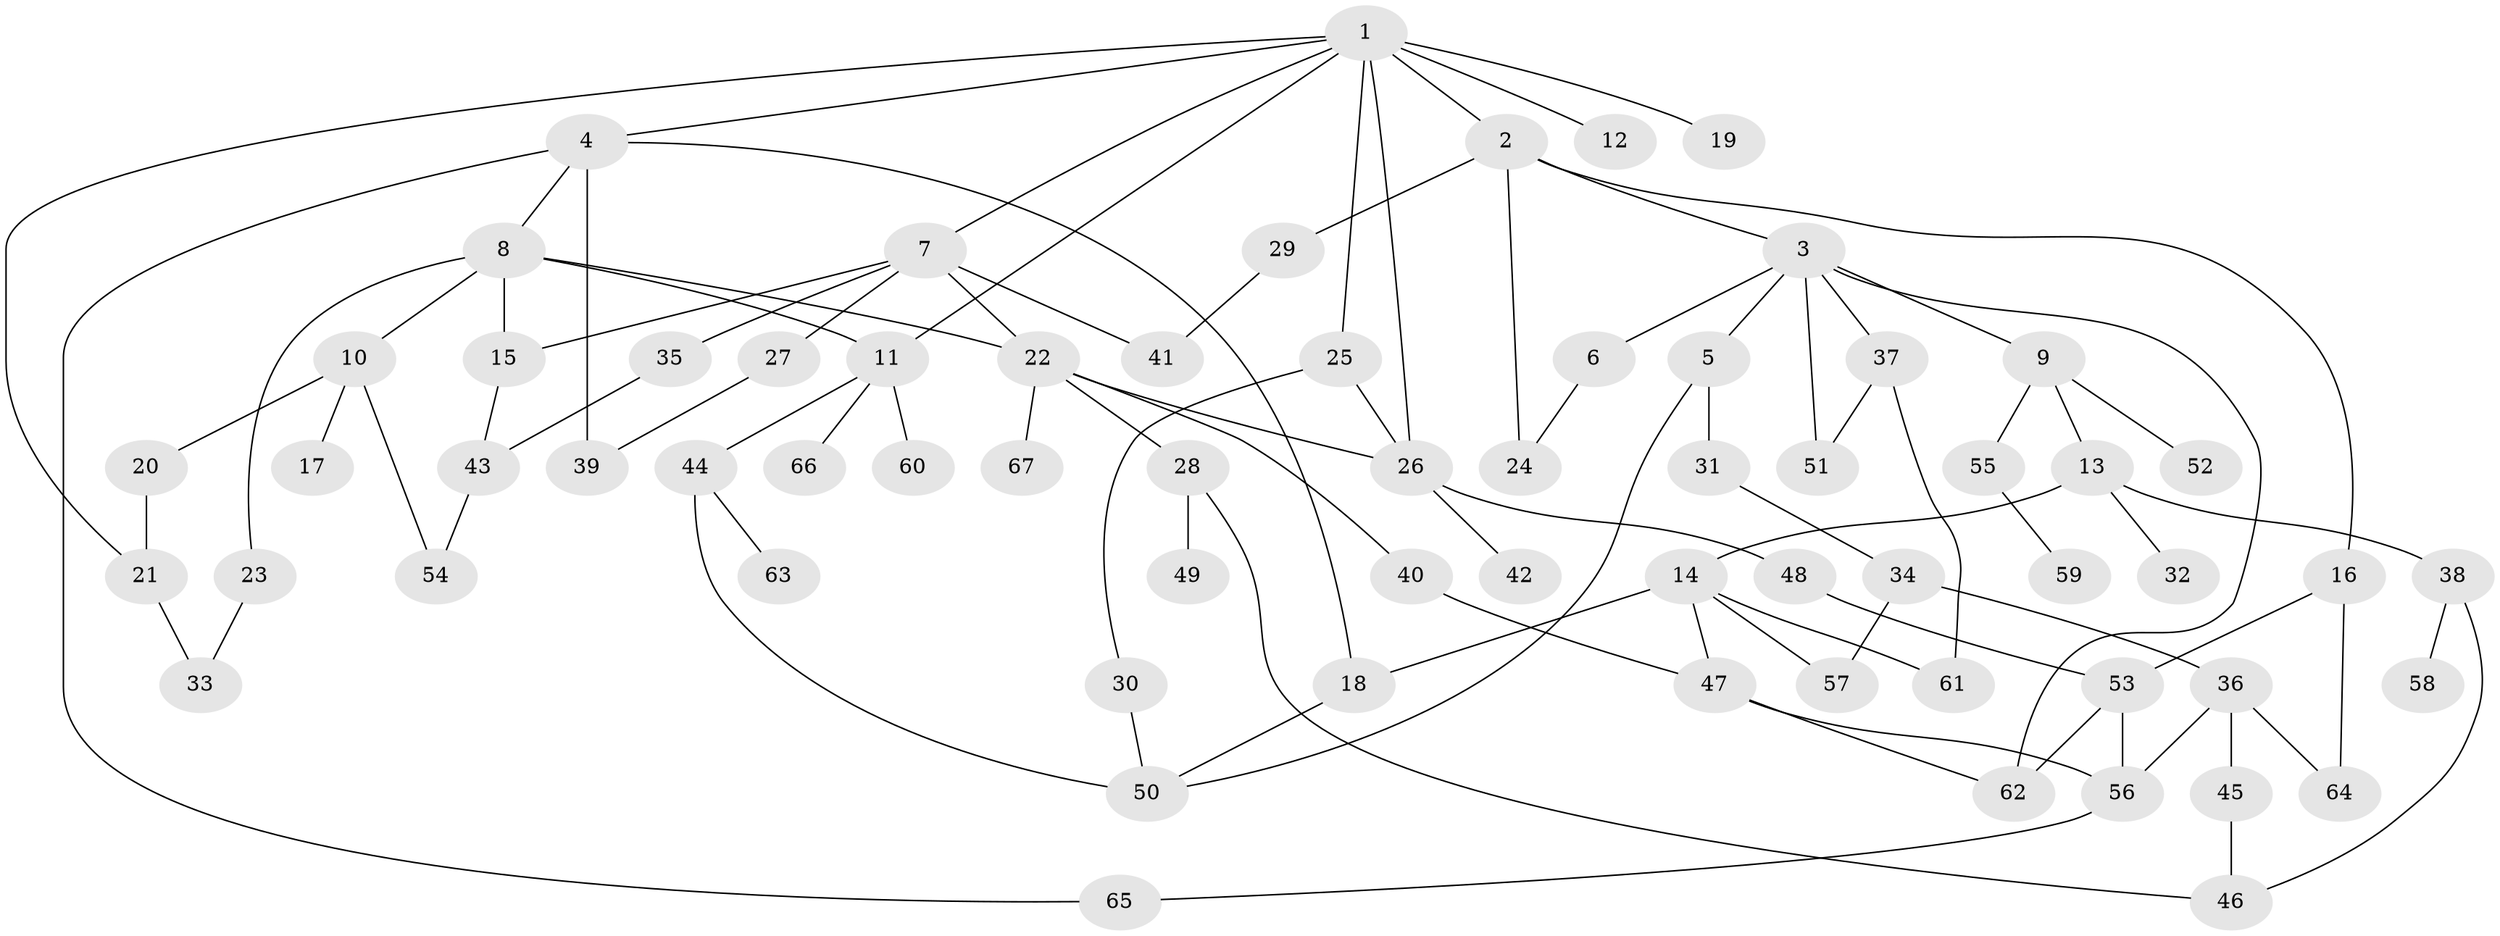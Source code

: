 // Generated by graph-tools (version 1.1) at 2025/42/03/09/25 04:42:37]
// undirected, 67 vertices, 95 edges
graph export_dot {
graph [start="1"]
  node [color=gray90,style=filled];
  1;
  2;
  3;
  4;
  5;
  6;
  7;
  8;
  9;
  10;
  11;
  12;
  13;
  14;
  15;
  16;
  17;
  18;
  19;
  20;
  21;
  22;
  23;
  24;
  25;
  26;
  27;
  28;
  29;
  30;
  31;
  32;
  33;
  34;
  35;
  36;
  37;
  38;
  39;
  40;
  41;
  42;
  43;
  44;
  45;
  46;
  47;
  48;
  49;
  50;
  51;
  52;
  53;
  54;
  55;
  56;
  57;
  58;
  59;
  60;
  61;
  62;
  63;
  64;
  65;
  66;
  67;
  1 -- 2;
  1 -- 4;
  1 -- 7;
  1 -- 12;
  1 -- 19;
  1 -- 25;
  1 -- 26;
  1 -- 21;
  1 -- 11;
  2 -- 3;
  2 -- 16;
  2 -- 29;
  2 -- 24;
  3 -- 5;
  3 -- 6;
  3 -- 9;
  3 -- 37;
  3 -- 51;
  3 -- 62;
  4 -- 8;
  4 -- 18;
  4 -- 39;
  4 -- 65;
  5 -- 31;
  5 -- 50;
  6 -- 24;
  7 -- 15;
  7 -- 22;
  7 -- 27;
  7 -- 35;
  7 -- 41;
  8 -- 10;
  8 -- 11;
  8 -- 23;
  8 -- 22;
  8 -- 15;
  9 -- 13;
  9 -- 52;
  9 -- 55;
  10 -- 17;
  10 -- 20;
  10 -- 54;
  11 -- 44;
  11 -- 60;
  11 -- 66;
  13 -- 14;
  13 -- 32;
  13 -- 38;
  14 -- 47;
  14 -- 61;
  14 -- 18;
  14 -- 57;
  15 -- 43;
  16 -- 53;
  16 -- 64;
  18 -- 50;
  20 -- 21;
  21 -- 33;
  22 -- 28;
  22 -- 40;
  22 -- 67;
  22 -- 26;
  23 -- 33;
  25 -- 26;
  25 -- 30;
  26 -- 42;
  26 -- 48;
  27 -- 39;
  28 -- 49;
  28 -- 46;
  29 -- 41;
  30 -- 50;
  31 -- 34;
  34 -- 36;
  34 -- 57;
  35 -- 43;
  36 -- 45;
  36 -- 56;
  36 -- 64;
  37 -- 51;
  37 -- 61;
  38 -- 46;
  38 -- 58;
  40 -- 47;
  43 -- 54;
  44 -- 63;
  44 -- 50;
  45 -- 46;
  47 -- 62;
  47 -- 56;
  48 -- 53;
  53 -- 56;
  53 -- 62;
  55 -- 59;
  56 -- 65;
}
